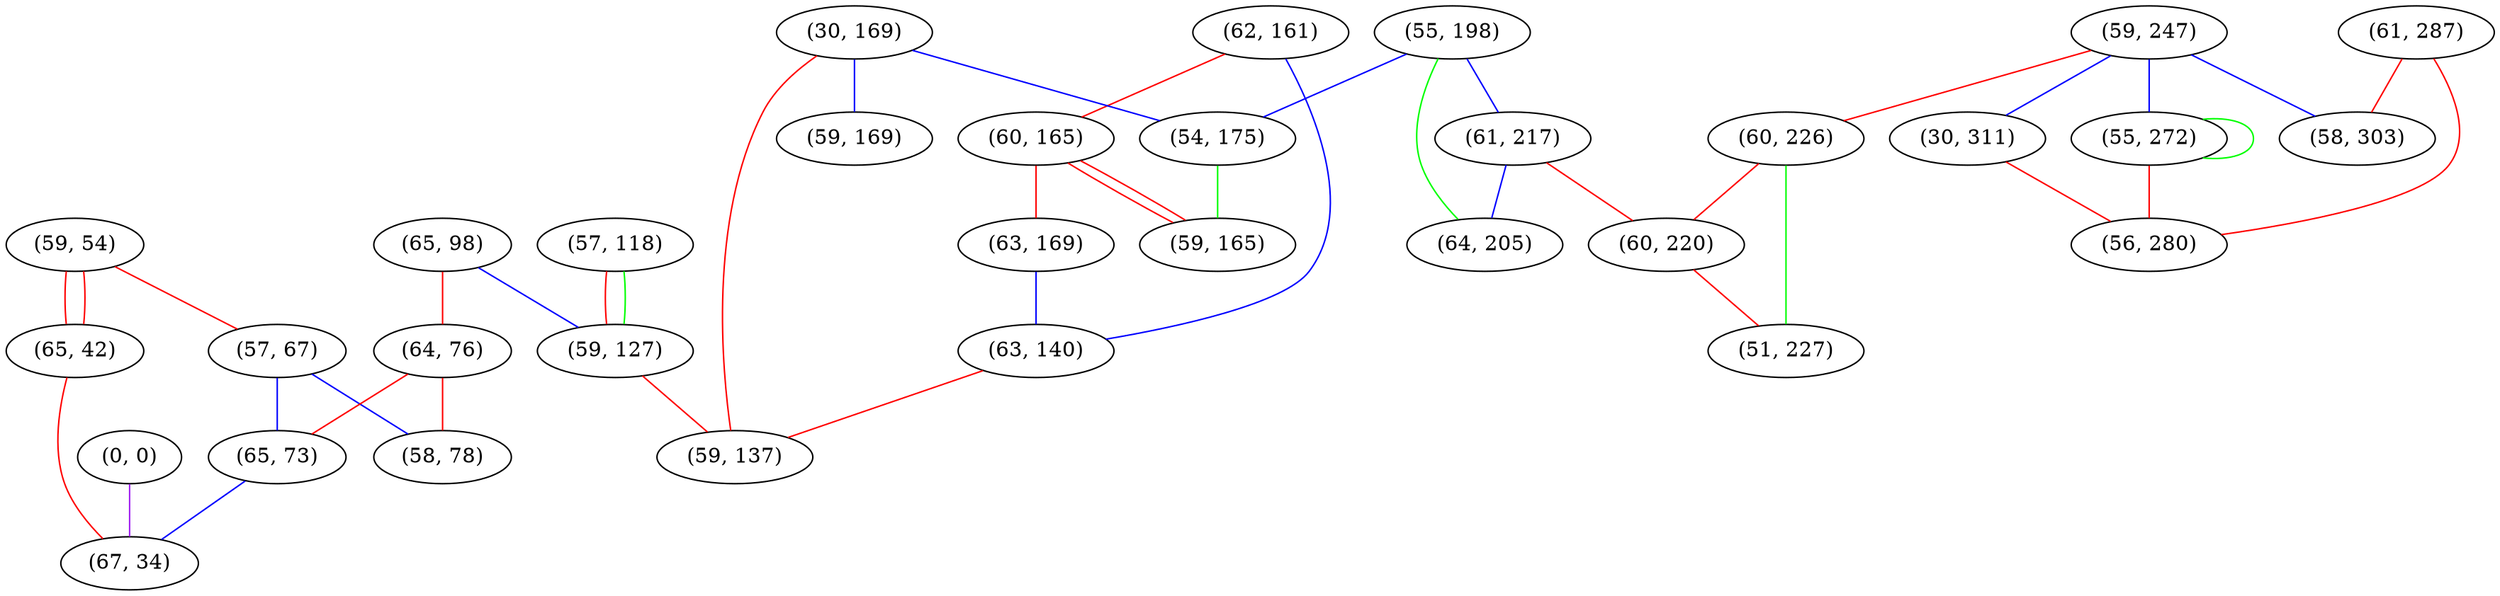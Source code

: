 graph "" {
"(65, 98)";
"(62, 161)";
"(59, 247)";
"(30, 169)";
"(30, 311)";
"(0, 0)";
"(55, 198)";
"(59, 169)";
"(59, 54)";
"(60, 226)";
"(61, 217)";
"(57, 67)";
"(57, 118)";
"(60, 165)";
"(61, 287)";
"(63, 169)";
"(60, 220)";
"(54, 175)";
"(64, 76)";
"(63, 140)";
"(65, 73)";
"(65, 42)";
"(59, 127)";
"(58, 303)";
"(67, 34)";
"(58, 78)";
"(55, 272)";
"(64, 205)";
"(56, 280)";
"(51, 227)";
"(59, 165)";
"(59, 137)";
"(65, 98)" -- "(59, 127)"  [color=blue, key=0, weight=3];
"(65, 98)" -- "(64, 76)"  [color=red, key=0, weight=1];
"(62, 161)" -- "(60, 165)"  [color=red, key=0, weight=1];
"(62, 161)" -- "(63, 140)"  [color=blue, key=0, weight=3];
"(59, 247)" -- "(58, 303)"  [color=blue, key=0, weight=3];
"(59, 247)" -- "(60, 226)"  [color=red, key=0, weight=1];
"(59, 247)" -- "(30, 311)"  [color=blue, key=0, weight=3];
"(59, 247)" -- "(55, 272)"  [color=blue, key=0, weight=3];
"(30, 169)" -- "(59, 137)"  [color=red, key=0, weight=1];
"(30, 169)" -- "(54, 175)"  [color=blue, key=0, weight=3];
"(30, 169)" -- "(59, 169)"  [color=blue, key=0, weight=3];
"(30, 311)" -- "(56, 280)"  [color=red, key=0, weight=1];
"(0, 0)" -- "(67, 34)"  [color=purple, key=0, weight=4];
"(55, 198)" -- "(54, 175)"  [color=blue, key=0, weight=3];
"(55, 198)" -- "(64, 205)"  [color=green, key=0, weight=2];
"(55, 198)" -- "(61, 217)"  [color=blue, key=0, weight=3];
"(59, 54)" -- "(65, 42)"  [color=red, key=0, weight=1];
"(59, 54)" -- "(65, 42)"  [color=red, key=1, weight=1];
"(59, 54)" -- "(57, 67)"  [color=red, key=0, weight=1];
"(60, 226)" -- "(60, 220)"  [color=red, key=0, weight=1];
"(60, 226)" -- "(51, 227)"  [color=green, key=0, weight=2];
"(61, 217)" -- "(60, 220)"  [color=red, key=0, weight=1];
"(61, 217)" -- "(64, 205)"  [color=blue, key=0, weight=3];
"(57, 67)" -- "(58, 78)"  [color=blue, key=0, weight=3];
"(57, 67)" -- "(65, 73)"  [color=blue, key=0, weight=3];
"(57, 118)" -- "(59, 127)"  [color=red, key=0, weight=1];
"(57, 118)" -- "(59, 127)"  [color=green, key=1, weight=2];
"(60, 165)" -- "(63, 169)"  [color=red, key=0, weight=1];
"(60, 165)" -- "(59, 165)"  [color=red, key=0, weight=1];
"(60, 165)" -- "(59, 165)"  [color=red, key=1, weight=1];
"(61, 287)" -- "(58, 303)"  [color=red, key=0, weight=1];
"(61, 287)" -- "(56, 280)"  [color=red, key=0, weight=1];
"(63, 169)" -- "(63, 140)"  [color=blue, key=0, weight=3];
"(60, 220)" -- "(51, 227)"  [color=red, key=0, weight=1];
"(54, 175)" -- "(59, 165)"  [color=green, key=0, weight=2];
"(64, 76)" -- "(58, 78)"  [color=red, key=0, weight=1];
"(64, 76)" -- "(65, 73)"  [color=red, key=0, weight=1];
"(63, 140)" -- "(59, 137)"  [color=red, key=0, weight=1];
"(65, 73)" -- "(67, 34)"  [color=blue, key=0, weight=3];
"(65, 42)" -- "(67, 34)"  [color=red, key=0, weight=1];
"(59, 127)" -- "(59, 137)"  [color=red, key=0, weight=1];
"(55, 272)" -- "(56, 280)"  [color=red, key=0, weight=1];
"(55, 272)" -- "(55, 272)"  [color=green, key=0, weight=2];
}
